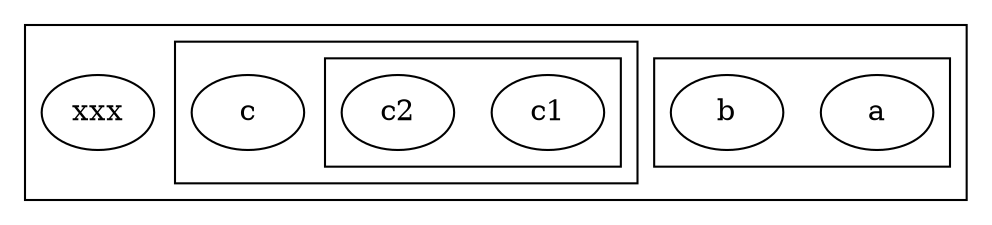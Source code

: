 graph {

subgraph cluster_0 {

xxx;

subgraph cluster_1 {

a;
b;

}

subgraph cluster_2 {

c;
subgraph cluster_2a {
c1;
c2;
}

}

}

}

